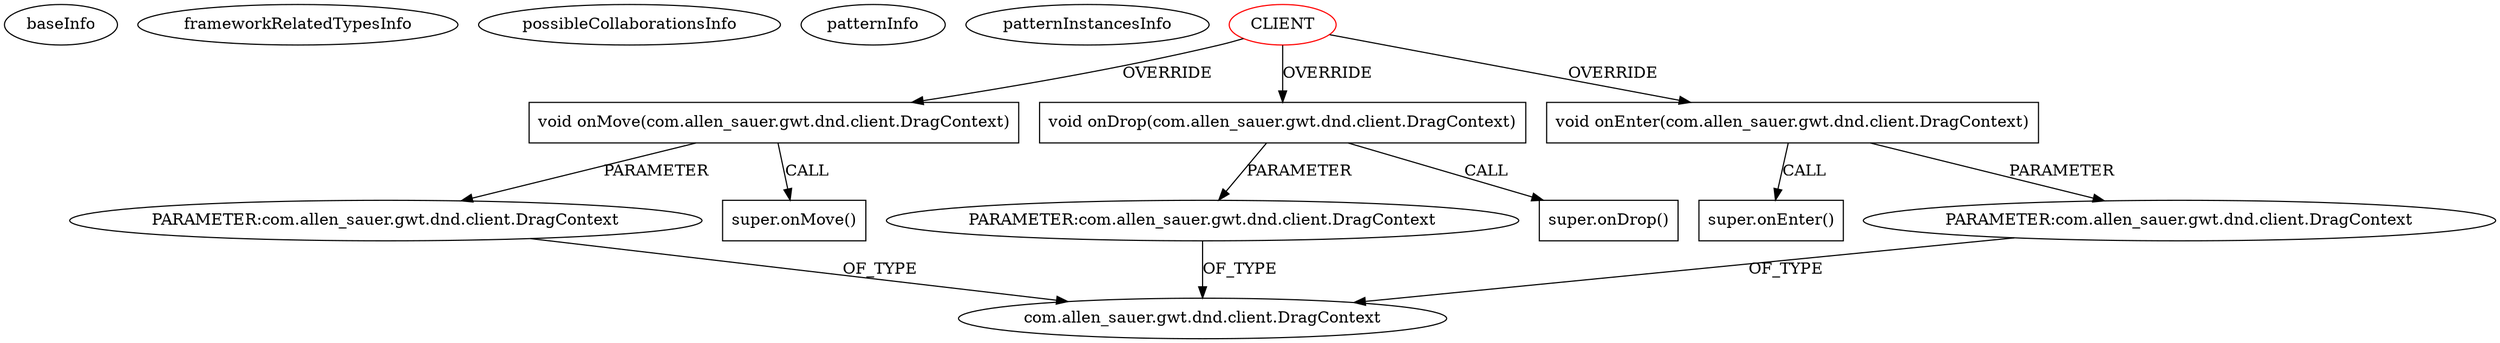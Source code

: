 digraph {
baseInfo[graphId=1959,category="pattern",isAnonymous=false,possibleRelation=false]
frameworkRelatedTypesInfo[]
possibleCollaborationsInfo[]
patternInfo[frequency=2.0,patternRootClient=0]
patternInstancesInfo[0="aramk-mechanix~/aramk-mechanix/mechanix-master/src/au/edu/unimelb/csse/smd/mechanix/client/view/StageDropController.java~StageDropController~731",1="aramk-mechanix~/aramk-mechanix/mechanix-master/src/au/edu/unimelb/csse/smd/mechanix/client/view/BenchDropController.java~BenchDropController~728"]
10[label="void onMove(com.allen_sauer.gwt.dnd.client.DragContext)",vertexType="OVERRIDING_METHOD_DECLARATION",isFrameworkType=false,shape=box]
0[label="CLIENT",vertexType="ROOT_CLIENT_CLASS_DECLARATION",isFrameworkType=false,color=red]
2[label="void onDrop(com.allen_sauer.gwt.dnd.client.DragContext)",vertexType="OVERRIDING_METHOD_DECLARATION",isFrameworkType=false,shape=box]
11[label="PARAMETER:com.allen_sauer.gwt.dnd.client.DragContext",vertexType="PARAMETER_DECLARATION",isFrameworkType=false]
3[label="PARAMETER:com.allen_sauer.gwt.dnd.client.DragContext",vertexType="PARAMETER_DECLARATION",isFrameworkType=false]
13[label="super.onMove()",vertexType="SUPER_CALL",isFrameworkType=false,shape=box]
6[label="void onEnter(com.allen_sauer.gwt.dnd.client.DragContext)",vertexType="OVERRIDING_METHOD_DECLARATION",isFrameworkType=false,shape=box]
9[label="super.onEnter()",vertexType="SUPER_CALL",isFrameworkType=false,shape=box]
7[label="PARAMETER:com.allen_sauer.gwt.dnd.client.DragContext",vertexType="PARAMETER_DECLARATION",isFrameworkType=false]
5[label="super.onDrop()",vertexType="SUPER_CALL",isFrameworkType=false,shape=box]
4[label="com.allen_sauer.gwt.dnd.client.DragContext",vertexType="FRAMEWORK_CLASS_TYPE",isFrameworkType=false]
10->11[label="PARAMETER"]
3->4[label="OF_TYPE"]
6->9[label="CALL"]
7->4[label="OF_TYPE"]
6->7[label="PARAMETER"]
2->5[label="CALL"]
0->10[label="OVERRIDE"]
10->13[label="CALL"]
0->2[label="OVERRIDE"]
2->3[label="PARAMETER"]
11->4[label="OF_TYPE"]
0->6[label="OVERRIDE"]
}
